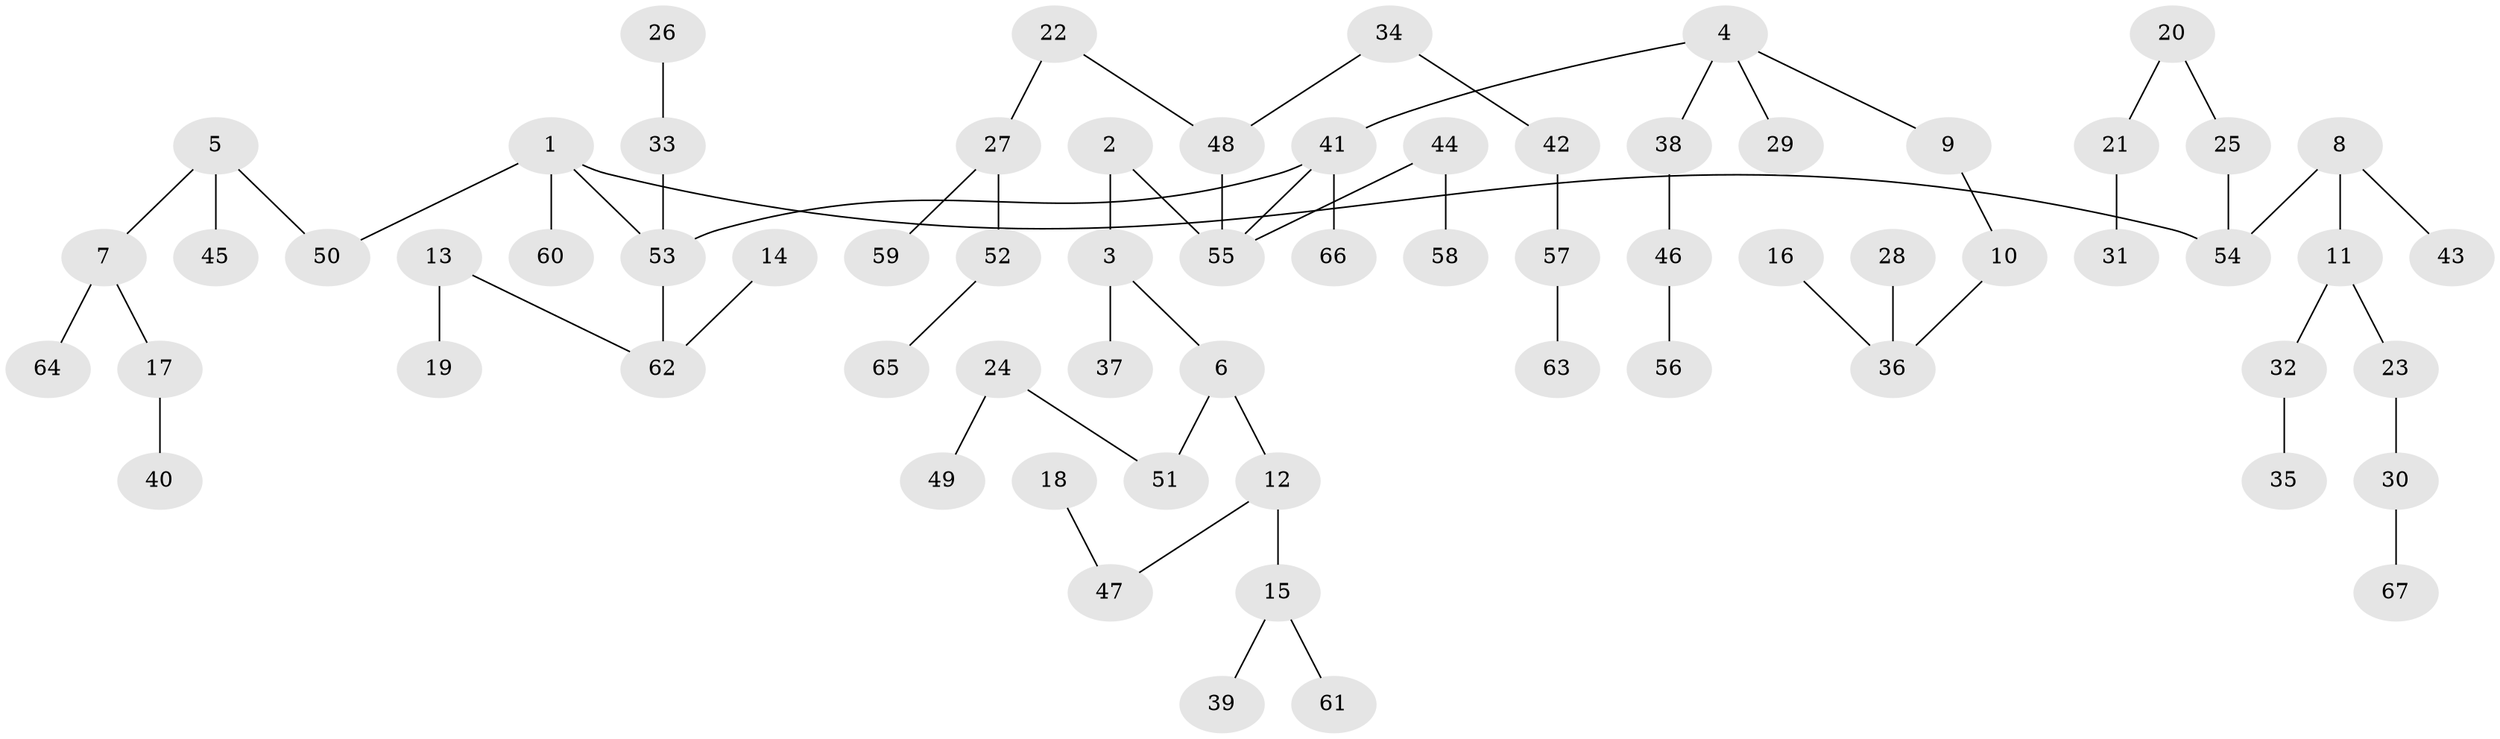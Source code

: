 // original degree distribution, {5: 0.031578947368421054, 3: 0.18947368421052632, 4: 0.07368421052631578, 1: 0.45263157894736844, 2: 0.25263157894736843}
// Generated by graph-tools (version 1.1) at 2025/37/03/04/25 23:37:27]
// undirected, 67 vertices, 66 edges
graph export_dot {
  node [color=gray90,style=filled];
  1;
  2;
  3;
  4;
  5;
  6;
  7;
  8;
  9;
  10;
  11;
  12;
  13;
  14;
  15;
  16;
  17;
  18;
  19;
  20;
  21;
  22;
  23;
  24;
  25;
  26;
  27;
  28;
  29;
  30;
  31;
  32;
  33;
  34;
  35;
  36;
  37;
  38;
  39;
  40;
  41;
  42;
  43;
  44;
  45;
  46;
  47;
  48;
  49;
  50;
  51;
  52;
  53;
  54;
  55;
  56;
  57;
  58;
  59;
  60;
  61;
  62;
  63;
  64;
  65;
  66;
  67;
  1 -- 50 [weight=1.0];
  1 -- 53 [weight=1.0];
  1 -- 54 [weight=1.0];
  1 -- 60 [weight=1.0];
  2 -- 3 [weight=1.0];
  2 -- 55 [weight=1.0];
  3 -- 6 [weight=1.0];
  3 -- 37 [weight=1.0];
  4 -- 9 [weight=1.0];
  4 -- 29 [weight=1.0];
  4 -- 38 [weight=1.0];
  4 -- 41 [weight=1.0];
  5 -- 7 [weight=1.0];
  5 -- 45 [weight=1.0];
  5 -- 50 [weight=1.0];
  6 -- 12 [weight=1.0];
  6 -- 51 [weight=1.0];
  7 -- 17 [weight=1.0];
  7 -- 64 [weight=1.0];
  8 -- 11 [weight=1.0];
  8 -- 43 [weight=1.0];
  8 -- 54 [weight=1.0];
  9 -- 10 [weight=1.0];
  10 -- 36 [weight=1.0];
  11 -- 23 [weight=1.0];
  11 -- 32 [weight=1.0];
  12 -- 15 [weight=1.0];
  12 -- 47 [weight=1.0];
  13 -- 19 [weight=1.0];
  13 -- 62 [weight=1.0];
  14 -- 62 [weight=1.0];
  15 -- 39 [weight=1.0];
  15 -- 61 [weight=1.0];
  16 -- 36 [weight=1.0];
  17 -- 40 [weight=1.0];
  18 -- 47 [weight=1.0];
  20 -- 21 [weight=1.0];
  20 -- 25 [weight=1.0];
  21 -- 31 [weight=1.0];
  22 -- 27 [weight=1.0];
  22 -- 48 [weight=1.0];
  23 -- 30 [weight=1.0];
  24 -- 49 [weight=1.0];
  24 -- 51 [weight=1.0];
  25 -- 54 [weight=1.0];
  26 -- 33 [weight=1.0];
  27 -- 52 [weight=1.0];
  27 -- 59 [weight=1.0];
  28 -- 36 [weight=1.0];
  30 -- 67 [weight=1.0];
  32 -- 35 [weight=1.0];
  33 -- 53 [weight=1.0];
  34 -- 42 [weight=1.0];
  34 -- 48 [weight=1.0];
  38 -- 46 [weight=1.0];
  41 -- 53 [weight=1.0];
  41 -- 55 [weight=1.0];
  41 -- 66 [weight=1.0];
  42 -- 57 [weight=1.0];
  44 -- 55 [weight=1.0];
  44 -- 58 [weight=1.0];
  46 -- 56 [weight=1.0];
  48 -- 55 [weight=1.0];
  52 -- 65 [weight=1.0];
  53 -- 62 [weight=1.0];
  57 -- 63 [weight=1.0];
}

